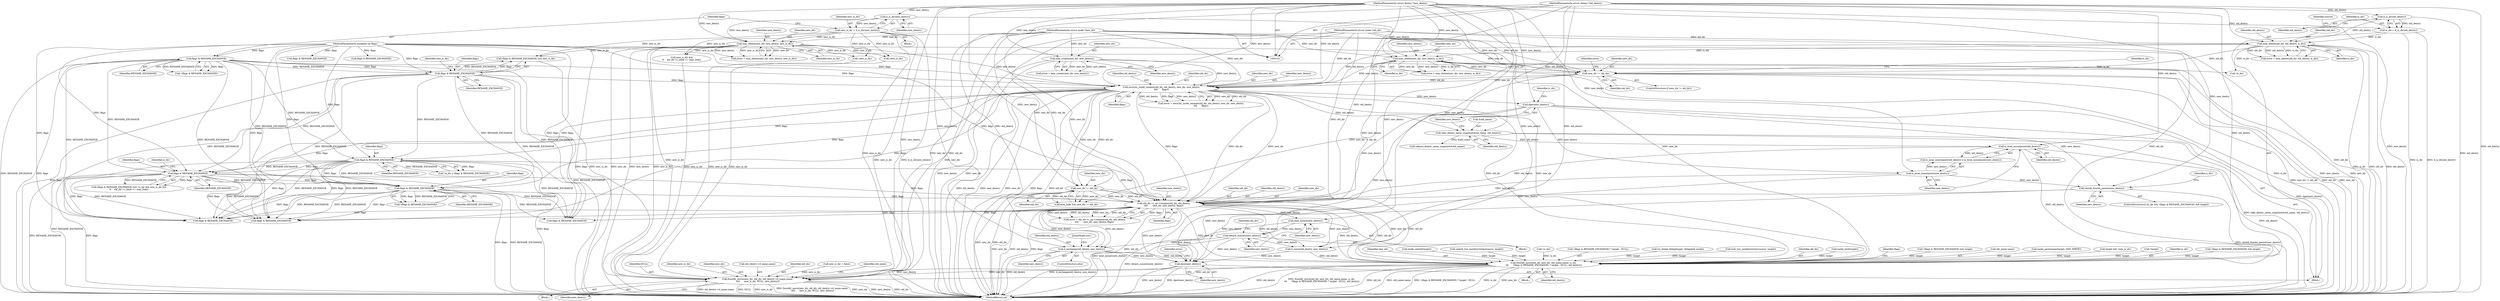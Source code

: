 digraph "0_linux_49d31c2f389acfe83417083e1208422b4091cd9e_0@pointer" {
"1000407" [label="(Call,d_exchange(old_dentry, new_dentry))"];
"1000358" [label="(Call,old_dir->i_op->rename(old_dir, old_dentry,\n\t\t\t\t       new_dir, new_dentry, flags))"];
"1000283" [label="(Call,new_dir != old_dir)"];
"1000238" [label="(Call,security_inode_rename(old_dir, old_dentry, new_dir, new_dentry,\n\t\t\t\t      flags))"];
"1000204" [label="(Call,new_dir != old_dir)"];
"1000185" [label="(Call,may_delete(new_dir, new_dentry, new_is_dir))"];
"1000104" [label="(MethodParameterIn,struct inode *new_dir)"];
"1000169" [label="(Call,d_is_dir(new_dentry))"];
"1000105" [label="(MethodParameterIn,struct dentry *new_dentry)"];
"1000167" [label="(Call,new_is_dir = d_is_dir(new_dentry))"];
"1000162" [label="(Call,may_create(new_dir, new_dentry))"];
"1000178" [label="(Call,may_delete(new_dir, new_dentry, is_dir))"];
"1000148" [label="(Call,may_delete(old_dir, old_dentry, is_dir))"];
"1000102" [label="(MethodParameterIn,struct inode *old_dir)"];
"1000113" [label="(Call,d_is_dir(old_dentry))"];
"1000103" [label="(MethodParameterIn,struct dentry *old_dentry)"];
"1000111" [label="(Call,is_dir = d_is_dir(old_dentry))"];
"1000222" [label="(Call,flags & RENAME_EXCHANGE)"];
"1000173" [label="(Call,flags & RENAME_EXCHANGE)"];
"1000107" [label="(MethodParameterIn,unsigned int flags)"];
"1000275" [label="(Call,is_local_mountpoint(old_dentry))"];
"1000248" [label="(Call,take_dentry_name_snapshot(&old_name, old_dentry))"];
"1000252" [label="(Call,dget(new_dentry))"];
"1000328" [label="(Call,shrink_dcache_parent(new_dentry))"];
"1000277" [label="(Call,is_local_mountpoint(new_dentry))"];
"1000258" [label="(Call,flags & RENAME_EXCHANGE)"];
"1000305" [label="(Call,flags & RENAME_EXCHANGE)"];
"1000324" [label="(Call,flags & RENAME_EXCHANGE)"];
"1000384" [label="(Call,detach_mounts(new_dentry))"];
"1000382" [label="(Call,dont_mount(new_dentry))"];
"1000426" [label="(Call,dput(new_dentry))"];
"1000452" [label="(Call,fsnotify_move(new_dir, old_dir, old_dentry->d_name.name,\n \t\t\t\t      new_is_dir, NULL, new_dentry))"];
"1000432" [label="(Call,fsnotify_move(old_dir, new_dir, old_name.name, is_dir,\n \t\t\t      !(flags & RENAME_EXCHANGE) ? target : NULL, old_dentry))"];
"1000451" [label="(Block,)"];
"1000400" [label="(Call,flags & RENAME_EXCHANGE)"];
"1000305" [label="(Call,flags & RENAME_EXCHANGE)"];
"1000350" [label="(Call,try_break_deleg(target, delegated_inode))"];
"1000261" [label="(Call,lock_two_nondirectories(source, target))"];
"1000433" [label="(Identifier,old_dir)"];
"1000267" [label="(Call,inode_lock(target))"];
"1000164" [label="(Identifier,new_dentry)"];
"1000278" [label="(Identifier,new_dentry)"];
"1000448" [label="(Call,flags & RENAME_EXCHANGE)"];
"1000222" [label="(Call,flags & RENAME_EXCHANGE)"];
"1000166" [label="(Block,)"];
"1000324" [label="(Call,flags & RENAME_EXCHANGE)"];
"1000432" [label="(Call,fsnotify_move(old_dir, new_dir, old_name.name, is_dir,\n \t\t\t      !(flags & RENAME_EXCHANGE) ? target : NULL, old_dentry))"];
"1000281" [label="(Call,max_links && new_dir != old_dir)"];
"1000187" [label="(Identifier,new_dentry)"];
"1000111" [label="(Call,is_dir = d_is_dir(old_dentry))"];
"1000203" [label="(ControlStructure,if (new_dir != old_dir))"];
"1000449" [label="(Identifier,flags)"];
"1000328" [label="(Call,shrink_dcache_parent(new_dentry))"];
"1000176" [label="(Call,error = may_delete(new_dir, new_dentry, is_dir))"];
"1000322" [label="(Call,!(flags & RENAME_EXCHANGE) && target)"];
"1000243" [label="(Identifier,flags)"];
"1000146" [label="(Call,error = may_delete(old_dir, old_dentry, is_dir))"];
"1000236" [label="(Call,error = security_inode_rename(old_dir, old_dentry, new_dir, new_dentry,\n\t\t\t\t      flags))"];
"1000241" [label="(Identifier,new_dir)"];
"1000114" [label="(Identifier,old_dentry)"];
"1000252" [label="(Call,dget(new_dentry))"];
"1000460" [label="(Identifier,new_is_dir)"];
"1000113" [label="(Call,d_is_dir(old_dentry))"];
"1000307" [label="(Identifier,RENAME_EXCHANGE)"];
"1000104" [label="(MethodParameterIn,struct inode *new_dir)"];
"1000462" [label="(Identifier,new_dentry)"];
"1000453" [label="(Identifier,new_dir)"];
"1000441" [label="(Call,flags & RENAME_EXCHANGE)"];
"1000427" [label="(Identifier,new_dentry)"];
"1000186" [label="(Identifier,new_dir)"];
"1000160" [label="(Call,error = may_create(new_dir, new_dentry))"];
"1000325" [label="(Identifier,flags)"];
"1000383" [label="(Identifier,new_dentry)"];
"1000258" [label="(Call,flags & RENAME_EXCHANGE)"];
"1000384" [label="(Call,detach_mounts(new_dentry))"];
"1000224" [label="(Identifier,RENAME_EXCHANGE)"];
"1000410" [label="(JumpTarget,out:)"];
"1000180" [label="(Identifier,new_dentry)"];
"1000260" [label="(Identifier,RENAME_EXCHANGE)"];
"1000311" [label="(Call,new_is_dir &&\n\t\t    old_dir->i_nlink >= max_links)"];
"1000455" [label="(Call,old_dentry->d_name.name)"];
"1000435" [label="(Call,old_name.name)"];
"1000285" [label="(Identifier,old_dir)"];
"1000430" [label="(Identifier,error)"];
"1000179" [label="(Identifier,new_dir)"];
"1000283" [label="(Call,new_dir != old_dir)"];
"1000162" [label="(Call,may_create(new_dir, new_dentry))"];
"1000225" [label="(Identifier,new_is_dir)"];
"1000345" [label="(Call,!new_is_dir)"];
"1000415" [label="(Call,flags & RENAME_EXCHANGE)"];
"1000253" [label="(Identifier,new_dentry)"];
"1000257" [label="(Identifier,is_dir)"];
"1000102" [label="(MethodParameterIn,struct inode *old_dir)"];
"1000242" [label="(Identifier,new_dentry)"];
"1000103" [label="(MethodParameterIn,struct dentry *old_dentry)"];
"1000295" [label="(Call,!new_is_dir)"];
"1000175" [label="(Identifier,RENAME_EXCHANGE)"];
"1000446" [label="(Identifier,old_dentry)"];
"1000408" [label="(Identifier,old_dentry)"];
"1000409" [label="(Identifier,new_dentry)"];
"1000107" [label="(MethodParameterIn,unsigned int flags)"];
"1000151" [label="(Identifier,is_dir)"];
"1000229" [label="(Call,inode_permission(target, MAY_WRITE))"];
"1000248" [label="(Call,take_dentry_name_snapshot(&old_name, old_dentry))"];
"1000343" [label="(Call,target && !new_is_dir)"];
"1000205" [label="(Identifier,new_dir)"];
"1000105" [label="(MethodParameterIn,struct dentry *new_dentry)"];
"1000370" [label="(Call,flags & RENAME_EXCHANGE)"];
"1000238" [label="(Call,security_inode_rename(old_dir, old_dentry, new_dir, new_dentry,\n\t\t\t\t      flags))"];
"1000274" [label="(Call,is_local_mountpoint(old_dentry) || is_local_mountpoint(new_dentry))"];
"1000277" [label="(Call,is_local_mountpoint(new_dentry))"];
"1000157" [label="(Call,!target)"];
"1000426" [label="(Call,dput(new_dentry))"];
"1000251" [label="(Identifier,old_dentry)"];
"1000304" [label="(Call,(flags & RENAME_EXCHANGE) && !is_dir && new_is_dir &&\n\t\t    old_dir->i_nlink >= max_links)"];
"1000438" [label="(Identifier,is_dir)"];
"1000150" [label="(Identifier,old_dentry)"];
"1000169" [label="(Call,d_is_dir(new_dentry))"];
"1000276" [label="(Identifier,old_dentry)"];
"1000306" [label="(Identifier,flags)"];
"1000209" [label="(Identifier,is_dir)"];
"1000392" [label="(Identifier,old_dir)"];
"1000204" [label="(Call,new_dir != old_dir)"];
"1000323" [label="(Call,!(flags & RENAME_EXCHANGE))"];
"1000368" [label="(Call,!(flags & RENAME_EXCHANGE) && target)"];
"1000249" [label="(Call,&old_name)"];
"1000174" [label="(Identifier,flags)"];
"1000310" [label="(Identifier,is_dir)"];
"1000206" [label="(Identifier,old_dir)"];
"1000359" [label="(Identifier,old_dir)"];
"1000188" [label="(Identifier,new_is_dir)"];
"1000452" [label="(Call,fsnotify_move(new_dir, old_dir, old_dentry->d_name.name,\n \t\t\t\t      new_is_dir, NULL, new_dentry))"];
"1000403" [label="(Call,d_move(old_dentry, new_dentry))"];
"1000255" [label="(Call,!is_dir || (flags & RENAME_EXCHANGE))"];
"1000360" [label="(Identifier,old_dentry)"];
"1000454" [label="(Identifier,old_dir)"];
"1000148" [label="(Call,may_delete(old_dir, old_dentry, is_dir))"];
"1000173" [label="(Call,flags & RENAME_EXCHANGE)"];
"1000361" [label="(Identifier,new_dir)"];
"1000167" [label="(Call,new_is_dir = d_is_dir(new_dentry))"];
"1000385" [label="(Identifier,new_dentry)"];
"1000463" [label="(Call,release_dentry_name_snapshot(&old_name))"];
"1000223" [label="(Identifier,flags)"];
"1000434" [label="(Identifier,new_dir)"];
"1000319" [label="(ControlStructure,if (is_dir && !(flags & RENAME_EXCHANGE) && target))"];
"1000326" [label="(Identifier,RENAME_EXCHANGE)"];
"1000424" [label="(Call,inode_unlock(target))"];
"1000468" [label="(MethodReturn,int)"];
"1000406" [label="(ControlStructure,else)"];
"1000418" [label="(Call,unlock_two_nondirectories(source, target))"];
"1000363" [label="(Identifier,flags)"];
"1000284" [label="(Identifier,new_dir)"];
"1000112" [label="(Identifier,is_dir)"];
"1000374" [label="(Block,)"];
"1000178" [label="(Call,may_delete(new_dir, new_dentry, is_dir))"];
"1000413" [label="(Call,!is_dir)"];
"1000163" [label="(Identifier,new_dir)"];
"1000108" [label="(Block,)"];
"1000275" [label="(Call,is_local_mountpoint(old_dentry))"];
"1000128" [label="(Call,new_is_dir = false)"];
"1000170" [label="(Identifier,new_dentry)"];
"1000221" [label="(Call,(flags & RENAME_EXCHANGE) && new_is_dir)"];
"1000382" [label="(Call,dont_mount(new_dentry))"];
"1000117" [label="(Identifier,source)"];
"1000465" [label="(Identifier,old_name)"];
"1000358" [label="(Call,old_dir->i_op->rename(old_dir, old_dentry,\n\t\t\t\t       new_dir, new_dentry, flags))"];
"1000362" [label="(Identifier,new_dentry)"];
"1000183" [label="(Call,error = may_delete(new_dir, new_dentry, new_is_dir))"];
"1000237" [label="(Identifier,error)"];
"1000407" [label="(Call,d_exchange(old_dentry, new_dentry))"];
"1000181" [label="(Identifier,is_dir)"];
"1000329" [label="(Identifier,new_dentry)"];
"1000332" [label="(Identifier,is_dir)"];
"1000431" [label="(Block,)"];
"1000439" [label="(Call,!(flags & RENAME_EXCHANGE) ? target : NULL)"];
"1000168" [label="(Identifier,new_is_dir)"];
"1000185" [label="(Call,may_delete(new_dir, new_dentry, new_is_dir))"];
"1000461" [label="(Identifier,NULL)"];
"1000149" [label="(Identifier,old_dir)"];
"1000256" [label="(Call,!is_dir)"];
"1000259" [label="(Identifier,flags)"];
"1000356" [label="(Call,error = old_dir->i_op->rename(old_dir, old_dentry,\n\t\t\t\t       new_dir, new_dentry, flags))"];
"1000172" [label="(Call,!(flags & RENAME_EXCHANGE))"];
"1000240" [label="(Identifier,old_dentry)"];
"1000239" [label="(Identifier,old_dir)"];
"1000407" -> "1000406"  [label="AST: "];
"1000407" -> "1000409"  [label="CFG: "];
"1000408" -> "1000407"  [label="AST: "];
"1000409" -> "1000407"  [label="AST: "];
"1000410" -> "1000407"  [label="CFG: "];
"1000407" -> "1000468"  [label="DDG: d_exchange(old_dentry, new_dentry)"];
"1000407" -> "1000468"  [label="DDG: old_dentry"];
"1000358" -> "1000407"  [label="DDG: old_dentry"];
"1000358" -> "1000407"  [label="DDG: new_dentry"];
"1000103" -> "1000407"  [label="DDG: old_dentry"];
"1000384" -> "1000407"  [label="DDG: new_dentry"];
"1000105" -> "1000407"  [label="DDG: new_dentry"];
"1000407" -> "1000426"  [label="DDG: new_dentry"];
"1000407" -> "1000432"  [label="DDG: old_dentry"];
"1000358" -> "1000356"  [label="AST: "];
"1000358" -> "1000363"  [label="CFG: "];
"1000359" -> "1000358"  [label="AST: "];
"1000360" -> "1000358"  [label="AST: "];
"1000361" -> "1000358"  [label="AST: "];
"1000362" -> "1000358"  [label="AST: "];
"1000363" -> "1000358"  [label="AST: "];
"1000356" -> "1000358"  [label="CFG: "];
"1000358" -> "1000468"  [label="DDG: new_dir"];
"1000358" -> "1000468"  [label="DDG: old_dentry"];
"1000358" -> "1000468"  [label="DDG: flags"];
"1000358" -> "1000468"  [label="DDG: old_dir"];
"1000358" -> "1000356"  [label="DDG: flags"];
"1000358" -> "1000356"  [label="DDG: new_dentry"];
"1000358" -> "1000356"  [label="DDG: old_dentry"];
"1000358" -> "1000356"  [label="DDG: new_dir"];
"1000358" -> "1000356"  [label="DDG: old_dir"];
"1000283" -> "1000358"  [label="DDG: old_dir"];
"1000283" -> "1000358"  [label="DDG: new_dir"];
"1000238" -> "1000358"  [label="DDG: old_dir"];
"1000238" -> "1000358"  [label="DDG: new_dir"];
"1000238" -> "1000358"  [label="DDG: flags"];
"1000102" -> "1000358"  [label="DDG: old_dir"];
"1000275" -> "1000358"  [label="DDG: old_dentry"];
"1000103" -> "1000358"  [label="DDG: old_dentry"];
"1000104" -> "1000358"  [label="DDG: new_dir"];
"1000252" -> "1000358"  [label="DDG: new_dentry"];
"1000328" -> "1000358"  [label="DDG: new_dentry"];
"1000277" -> "1000358"  [label="DDG: new_dentry"];
"1000105" -> "1000358"  [label="DDG: new_dentry"];
"1000258" -> "1000358"  [label="DDG: flags"];
"1000305" -> "1000358"  [label="DDG: flags"];
"1000324" -> "1000358"  [label="DDG: flags"];
"1000107" -> "1000358"  [label="DDG: flags"];
"1000358" -> "1000370"  [label="DDG: flags"];
"1000358" -> "1000382"  [label="DDG: new_dentry"];
"1000358" -> "1000403"  [label="DDG: old_dentry"];
"1000358" -> "1000403"  [label="DDG: new_dentry"];
"1000358" -> "1000415"  [label="DDG: flags"];
"1000358" -> "1000426"  [label="DDG: new_dentry"];
"1000358" -> "1000432"  [label="DDG: old_dir"];
"1000358" -> "1000432"  [label="DDG: new_dir"];
"1000358" -> "1000432"  [label="DDG: old_dentry"];
"1000358" -> "1000441"  [label="DDG: flags"];
"1000283" -> "1000281"  [label="AST: "];
"1000283" -> "1000285"  [label="CFG: "];
"1000284" -> "1000283"  [label="AST: "];
"1000285" -> "1000283"  [label="AST: "];
"1000281" -> "1000283"  [label="CFG: "];
"1000283" -> "1000468"  [label="DDG: old_dir"];
"1000283" -> "1000468"  [label="DDG: new_dir"];
"1000283" -> "1000281"  [label="DDG: new_dir"];
"1000283" -> "1000281"  [label="DDG: old_dir"];
"1000238" -> "1000283"  [label="DDG: new_dir"];
"1000238" -> "1000283"  [label="DDG: old_dir"];
"1000104" -> "1000283"  [label="DDG: new_dir"];
"1000102" -> "1000283"  [label="DDG: old_dir"];
"1000283" -> "1000432"  [label="DDG: old_dir"];
"1000283" -> "1000432"  [label="DDG: new_dir"];
"1000238" -> "1000236"  [label="AST: "];
"1000238" -> "1000243"  [label="CFG: "];
"1000239" -> "1000238"  [label="AST: "];
"1000240" -> "1000238"  [label="AST: "];
"1000241" -> "1000238"  [label="AST: "];
"1000242" -> "1000238"  [label="AST: "];
"1000243" -> "1000238"  [label="AST: "];
"1000236" -> "1000238"  [label="CFG: "];
"1000238" -> "1000468"  [label="DDG: old_dir"];
"1000238" -> "1000468"  [label="DDG: old_dentry"];
"1000238" -> "1000468"  [label="DDG: new_dentry"];
"1000238" -> "1000468"  [label="DDG: new_dir"];
"1000238" -> "1000468"  [label="DDG: flags"];
"1000238" -> "1000236"  [label="DDG: new_dir"];
"1000238" -> "1000236"  [label="DDG: old_dir"];
"1000238" -> "1000236"  [label="DDG: old_dentry"];
"1000238" -> "1000236"  [label="DDG: flags"];
"1000238" -> "1000236"  [label="DDG: new_dentry"];
"1000204" -> "1000238"  [label="DDG: old_dir"];
"1000204" -> "1000238"  [label="DDG: new_dir"];
"1000102" -> "1000238"  [label="DDG: old_dir"];
"1000148" -> "1000238"  [label="DDG: old_dentry"];
"1000103" -> "1000238"  [label="DDG: old_dentry"];
"1000104" -> "1000238"  [label="DDG: new_dir"];
"1000162" -> "1000238"  [label="DDG: new_dentry"];
"1000185" -> "1000238"  [label="DDG: new_dentry"];
"1000178" -> "1000238"  [label="DDG: new_dentry"];
"1000105" -> "1000238"  [label="DDG: new_dentry"];
"1000222" -> "1000238"  [label="DDG: flags"];
"1000173" -> "1000238"  [label="DDG: flags"];
"1000107" -> "1000238"  [label="DDG: flags"];
"1000238" -> "1000248"  [label="DDG: old_dentry"];
"1000238" -> "1000252"  [label="DDG: new_dentry"];
"1000238" -> "1000258"  [label="DDG: flags"];
"1000238" -> "1000305"  [label="DDG: flags"];
"1000238" -> "1000324"  [label="DDG: flags"];
"1000238" -> "1000415"  [label="DDG: flags"];
"1000238" -> "1000432"  [label="DDG: old_dir"];
"1000238" -> "1000432"  [label="DDG: new_dir"];
"1000238" -> "1000441"  [label="DDG: flags"];
"1000204" -> "1000203"  [label="AST: "];
"1000204" -> "1000206"  [label="CFG: "];
"1000205" -> "1000204"  [label="AST: "];
"1000206" -> "1000204"  [label="AST: "];
"1000209" -> "1000204"  [label="CFG: "];
"1000237" -> "1000204"  [label="CFG: "];
"1000204" -> "1000468"  [label="DDG: old_dir"];
"1000204" -> "1000468"  [label="DDG: new_dir"];
"1000204" -> "1000468"  [label="DDG: new_dir != old_dir"];
"1000185" -> "1000204"  [label="DDG: new_dir"];
"1000162" -> "1000204"  [label="DDG: new_dir"];
"1000178" -> "1000204"  [label="DDG: new_dir"];
"1000104" -> "1000204"  [label="DDG: new_dir"];
"1000148" -> "1000204"  [label="DDG: old_dir"];
"1000102" -> "1000204"  [label="DDG: old_dir"];
"1000204" -> "1000281"  [label="DDG: new_dir != old_dir"];
"1000185" -> "1000183"  [label="AST: "];
"1000185" -> "1000188"  [label="CFG: "];
"1000186" -> "1000185"  [label="AST: "];
"1000187" -> "1000185"  [label="AST: "];
"1000188" -> "1000185"  [label="AST: "];
"1000183" -> "1000185"  [label="CFG: "];
"1000185" -> "1000468"  [label="DDG: new_is_dir"];
"1000185" -> "1000468"  [label="DDG: new_dir"];
"1000185" -> "1000468"  [label="DDG: new_dentry"];
"1000185" -> "1000183"  [label="DDG: new_dir"];
"1000185" -> "1000183"  [label="DDG: new_dentry"];
"1000185" -> "1000183"  [label="DDG: new_is_dir"];
"1000104" -> "1000185"  [label="DDG: new_dir"];
"1000169" -> "1000185"  [label="DDG: new_dentry"];
"1000105" -> "1000185"  [label="DDG: new_dentry"];
"1000167" -> "1000185"  [label="DDG: new_is_dir"];
"1000185" -> "1000221"  [label="DDG: new_is_dir"];
"1000185" -> "1000295"  [label="DDG: new_is_dir"];
"1000185" -> "1000311"  [label="DDG: new_is_dir"];
"1000185" -> "1000345"  [label="DDG: new_is_dir"];
"1000185" -> "1000452"  [label="DDG: new_is_dir"];
"1000104" -> "1000101"  [label="AST: "];
"1000104" -> "1000468"  [label="DDG: new_dir"];
"1000104" -> "1000162"  [label="DDG: new_dir"];
"1000104" -> "1000178"  [label="DDG: new_dir"];
"1000104" -> "1000432"  [label="DDG: new_dir"];
"1000104" -> "1000452"  [label="DDG: new_dir"];
"1000169" -> "1000167"  [label="AST: "];
"1000169" -> "1000170"  [label="CFG: "];
"1000170" -> "1000169"  [label="AST: "];
"1000167" -> "1000169"  [label="CFG: "];
"1000169" -> "1000167"  [label="DDG: new_dentry"];
"1000105" -> "1000169"  [label="DDG: new_dentry"];
"1000169" -> "1000178"  [label="DDG: new_dentry"];
"1000105" -> "1000101"  [label="AST: "];
"1000105" -> "1000468"  [label="DDG: new_dentry"];
"1000105" -> "1000162"  [label="DDG: new_dentry"];
"1000105" -> "1000178"  [label="DDG: new_dentry"];
"1000105" -> "1000252"  [label="DDG: new_dentry"];
"1000105" -> "1000277"  [label="DDG: new_dentry"];
"1000105" -> "1000328"  [label="DDG: new_dentry"];
"1000105" -> "1000382"  [label="DDG: new_dentry"];
"1000105" -> "1000384"  [label="DDG: new_dentry"];
"1000105" -> "1000403"  [label="DDG: new_dentry"];
"1000105" -> "1000426"  [label="DDG: new_dentry"];
"1000105" -> "1000452"  [label="DDG: new_dentry"];
"1000167" -> "1000166"  [label="AST: "];
"1000168" -> "1000167"  [label="AST: "];
"1000174" -> "1000167"  [label="CFG: "];
"1000167" -> "1000468"  [label="DDG: new_is_dir"];
"1000167" -> "1000468"  [label="DDG: d_is_dir(new_dentry)"];
"1000167" -> "1000221"  [label="DDG: new_is_dir"];
"1000167" -> "1000295"  [label="DDG: new_is_dir"];
"1000167" -> "1000311"  [label="DDG: new_is_dir"];
"1000167" -> "1000345"  [label="DDG: new_is_dir"];
"1000167" -> "1000452"  [label="DDG: new_is_dir"];
"1000162" -> "1000160"  [label="AST: "];
"1000162" -> "1000164"  [label="CFG: "];
"1000163" -> "1000162"  [label="AST: "];
"1000164" -> "1000162"  [label="AST: "];
"1000160" -> "1000162"  [label="CFG: "];
"1000162" -> "1000468"  [label="DDG: new_dentry"];
"1000162" -> "1000468"  [label="DDG: new_dir"];
"1000162" -> "1000160"  [label="DDG: new_dir"];
"1000162" -> "1000160"  [label="DDG: new_dentry"];
"1000178" -> "1000176"  [label="AST: "];
"1000178" -> "1000181"  [label="CFG: "];
"1000179" -> "1000178"  [label="AST: "];
"1000180" -> "1000178"  [label="AST: "];
"1000181" -> "1000178"  [label="AST: "];
"1000176" -> "1000178"  [label="CFG: "];
"1000178" -> "1000468"  [label="DDG: new_dir"];
"1000178" -> "1000468"  [label="DDG: is_dir"];
"1000178" -> "1000468"  [label="DDG: new_dentry"];
"1000178" -> "1000176"  [label="DDG: new_dir"];
"1000178" -> "1000176"  [label="DDG: new_dentry"];
"1000178" -> "1000176"  [label="DDG: is_dir"];
"1000148" -> "1000178"  [label="DDG: is_dir"];
"1000178" -> "1000256"  [label="DDG: is_dir"];
"1000148" -> "1000146"  [label="AST: "];
"1000148" -> "1000151"  [label="CFG: "];
"1000149" -> "1000148"  [label="AST: "];
"1000150" -> "1000148"  [label="AST: "];
"1000151" -> "1000148"  [label="AST: "];
"1000146" -> "1000148"  [label="CFG: "];
"1000148" -> "1000468"  [label="DDG: is_dir"];
"1000148" -> "1000468"  [label="DDG: old_dir"];
"1000148" -> "1000468"  [label="DDG: old_dentry"];
"1000148" -> "1000146"  [label="DDG: old_dir"];
"1000148" -> "1000146"  [label="DDG: old_dentry"];
"1000148" -> "1000146"  [label="DDG: is_dir"];
"1000102" -> "1000148"  [label="DDG: old_dir"];
"1000113" -> "1000148"  [label="DDG: old_dentry"];
"1000103" -> "1000148"  [label="DDG: old_dentry"];
"1000111" -> "1000148"  [label="DDG: is_dir"];
"1000148" -> "1000256"  [label="DDG: is_dir"];
"1000102" -> "1000101"  [label="AST: "];
"1000102" -> "1000468"  [label="DDG: old_dir"];
"1000102" -> "1000432"  [label="DDG: old_dir"];
"1000102" -> "1000452"  [label="DDG: old_dir"];
"1000113" -> "1000111"  [label="AST: "];
"1000113" -> "1000114"  [label="CFG: "];
"1000114" -> "1000113"  [label="AST: "];
"1000111" -> "1000113"  [label="CFG: "];
"1000113" -> "1000468"  [label="DDG: old_dentry"];
"1000113" -> "1000111"  [label="DDG: old_dentry"];
"1000103" -> "1000113"  [label="DDG: old_dentry"];
"1000103" -> "1000101"  [label="AST: "];
"1000103" -> "1000468"  [label="DDG: old_dentry"];
"1000103" -> "1000248"  [label="DDG: old_dentry"];
"1000103" -> "1000275"  [label="DDG: old_dentry"];
"1000103" -> "1000403"  [label="DDG: old_dentry"];
"1000103" -> "1000432"  [label="DDG: old_dentry"];
"1000111" -> "1000108"  [label="AST: "];
"1000112" -> "1000111"  [label="AST: "];
"1000117" -> "1000111"  [label="CFG: "];
"1000111" -> "1000468"  [label="DDG: is_dir"];
"1000111" -> "1000468"  [label="DDG: d_is_dir(old_dentry)"];
"1000222" -> "1000221"  [label="AST: "];
"1000222" -> "1000224"  [label="CFG: "];
"1000223" -> "1000222"  [label="AST: "];
"1000224" -> "1000222"  [label="AST: "];
"1000225" -> "1000222"  [label="CFG: "];
"1000221" -> "1000222"  [label="CFG: "];
"1000222" -> "1000468"  [label="DDG: flags"];
"1000222" -> "1000468"  [label="DDG: RENAME_EXCHANGE"];
"1000222" -> "1000221"  [label="DDG: flags"];
"1000222" -> "1000221"  [label="DDG: RENAME_EXCHANGE"];
"1000173" -> "1000222"  [label="DDG: flags"];
"1000173" -> "1000222"  [label="DDG: RENAME_EXCHANGE"];
"1000107" -> "1000222"  [label="DDG: flags"];
"1000222" -> "1000258"  [label="DDG: RENAME_EXCHANGE"];
"1000222" -> "1000305"  [label="DDG: RENAME_EXCHANGE"];
"1000222" -> "1000324"  [label="DDG: RENAME_EXCHANGE"];
"1000222" -> "1000370"  [label="DDG: RENAME_EXCHANGE"];
"1000222" -> "1000415"  [label="DDG: RENAME_EXCHANGE"];
"1000222" -> "1000441"  [label="DDG: RENAME_EXCHANGE"];
"1000173" -> "1000172"  [label="AST: "];
"1000173" -> "1000175"  [label="CFG: "];
"1000174" -> "1000173"  [label="AST: "];
"1000175" -> "1000173"  [label="AST: "];
"1000172" -> "1000173"  [label="CFG: "];
"1000173" -> "1000468"  [label="DDG: flags"];
"1000173" -> "1000468"  [label="DDG: RENAME_EXCHANGE"];
"1000173" -> "1000172"  [label="DDG: flags"];
"1000173" -> "1000172"  [label="DDG: RENAME_EXCHANGE"];
"1000107" -> "1000173"  [label="DDG: flags"];
"1000173" -> "1000258"  [label="DDG: RENAME_EXCHANGE"];
"1000173" -> "1000305"  [label="DDG: RENAME_EXCHANGE"];
"1000173" -> "1000324"  [label="DDG: RENAME_EXCHANGE"];
"1000173" -> "1000370"  [label="DDG: RENAME_EXCHANGE"];
"1000173" -> "1000415"  [label="DDG: RENAME_EXCHANGE"];
"1000173" -> "1000441"  [label="DDG: RENAME_EXCHANGE"];
"1000107" -> "1000101"  [label="AST: "];
"1000107" -> "1000468"  [label="DDG: flags"];
"1000107" -> "1000258"  [label="DDG: flags"];
"1000107" -> "1000305"  [label="DDG: flags"];
"1000107" -> "1000324"  [label="DDG: flags"];
"1000107" -> "1000370"  [label="DDG: flags"];
"1000107" -> "1000400"  [label="DDG: flags"];
"1000107" -> "1000415"  [label="DDG: flags"];
"1000107" -> "1000441"  [label="DDG: flags"];
"1000107" -> "1000448"  [label="DDG: flags"];
"1000275" -> "1000274"  [label="AST: "];
"1000275" -> "1000276"  [label="CFG: "];
"1000276" -> "1000275"  [label="AST: "];
"1000278" -> "1000275"  [label="CFG: "];
"1000274" -> "1000275"  [label="CFG: "];
"1000275" -> "1000468"  [label="DDG: old_dentry"];
"1000275" -> "1000274"  [label="DDG: old_dentry"];
"1000248" -> "1000275"  [label="DDG: old_dentry"];
"1000275" -> "1000432"  [label="DDG: old_dentry"];
"1000248" -> "1000108"  [label="AST: "];
"1000248" -> "1000251"  [label="CFG: "];
"1000249" -> "1000248"  [label="AST: "];
"1000251" -> "1000248"  [label="AST: "];
"1000253" -> "1000248"  [label="CFG: "];
"1000248" -> "1000468"  [label="DDG: take_dentry_name_snapshot(&old_name, old_dentry)"];
"1000248" -> "1000463"  [label="DDG: &old_name"];
"1000252" -> "1000108"  [label="AST: "];
"1000252" -> "1000253"  [label="CFG: "];
"1000253" -> "1000252"  [label="AST: "];
"1000257" -> "1000252"  [label="CFG: "];
"1000252" -> "1000468"  [label="DDG: dget(new_dentry)"];
"1000252" -> "1000277"  [label="DDG: new_dentry"];
"1000252" -> "1000328"  [label="DDG: new_dentry"];
"1000252" -> "1000426"  [label="DDG: new_dentry"];
"1000328" -> "1000319"  [label="AST: "];
"1000328" -> "1000329"  [label="CFG: "];
"1000329" -> "1000328"  [label="AST: "];
"1000332" -> "1000328"  [label="CFG: "];
"1000328" -> "1000468"  [label="DDG: shrink_dcache_parent(new_dentry)"];
"1000277" -> "1000328"  [label="DDG: new_dentry"];
"1000328" -> "1000426"  [label="DDG: new_dentry"];
"1000277" -> "1000274"  [label="AST: "];
"1000277" -> "1000278"  [label="CFG: "];
"1000278" -> "1000277"  [label="AST: "];
"1000274" -> "1000277"  [label="CFG: "];
"1000277" -> "1000274"  [label="DDG: new_dentry"];
"1000277" -> "1000426"  [label="DDG: new_dentry"];
"1000258" -> "1000255"  [label="AST: "];
"1000258" -> "1000260"  [label="CFG: "];
"1000259" -> "1000258"  [label="AST: "];
"1000260" -> "1000258"  [label="AST: "];
"1000255" -> "1000258"  [label="CFG: "];
"1000258" -> "1000468"  [label="DDG: flags"];
"1000258" -> "1000468"  [label="DDG: RENAME_EXCHANGE"];
"1000258" -> "1000255"  [label="DDG: flags"];
"1000258" -> "1000255"  [label="DDG: RENAME_EXCHANGE"];
"1000258" -> "1000305"  [label="DDG: flags"];
"1000258" -> "1000305"  [label="DDG: RENAME_EXCHANGE"];
"1000258" -> "1000324"  [label="DDG: flags"];
"1000258" -> "1000324"  [label="DDG: RENAME_EXCHANGE"];
"1000258" -> "1000370"  [label="DDG: RENAME_EXCHANGE"];
"1000258" -> "1000415"  [label="DDG: flags"];
"1000258" -> "1000415"  [label="DDG: RENAME_EXCHANGE"];
"1000258" -> "1000441"  [label="DDG: flags"];
"1000258" -> "1000441"  [label="DDG: RENAME_EXCHANGE"];
"1000305" -> "1000304"  [label="AST: "];
"1000305" -> "1000307"  [label="CFG: "];
"1000306" -> "1000305"  [label="AST: "];
"1000307" -> "1000305"  [label="AST: "];
"1000310" -> "1000305"  [label="CFG: "];
"1000304" -> "1000305"  [label="CFG: "];
"1000305" -> "1000468"  [label="DDG: RENAME_EXCHANGE"];
"1000305" -> "1000468"  [label="DDG: flags"];
"1000305" -> "1000304"  [label="DDG: flags"];
"1000305" -> "1000304"  [label="DDG: RENAME_EXCHANGE"];
"1000305" -> "1000324"  [label="DDG: flags"];
"1000305" -> "1000324"  [label="DDG: RENAME_EXCHANGE"];
"1000305" -> "1000370"  [label="DDG: RENAME_EXCHANGE"];
"1000305" -> "1000415"  [label="DDG: flags"];
"1000305" -> "1000415"  [label="DDG: RENAME_EXCHANGE"];
"1000305" -> "1000441"  [label="DDG: flags"];
"1000305" -> "1000441"  [label="DDG: RENAME_EXCHANGE"];
"1000324" -> "1000323"  [label="AST: "];
"1000324" -> "1000326"  [label="CFG: "];
"1000325" -> "1000324"  [label="AST: "];
"1000326" -> "1000324"  [label="AST: "];
"1000323" -> "1000324"  [label="CFG: "];
"1000324" -> "1000468"  [label="DDG: RENAME_EXCHANGE"];
"1000324" -> "1000468"  [label="DDG: flags"];
"1000324" -> "1000323"  [label="DDG: flags"];
"1000324" -> "1000323"  [label="DDG: RENAME_EXCHANGE"];
"1000324" -> "1000370"  [label="DDG: RENAME_EXCHANGE"];
"1000324" -> "1000415"  [label="DDG: flags"];
"1000324" -> "1000415"  [label="DDG: RENAME_EXCHANGE"];
"1000324" -> "1000441"  [label="DDG: flags"];
"1000324" -> "1000441"  [label="DDG: RENAME_EXCHANGE"];
"1000384" -> "1000374"  [label="AST: "];
"1000384" -> "1000385"  [label="CFG: "];
"1000385" -> "1000384"  [label="AST: "];
"1000392" -> "1000384"  [label="CFG: "];
"1000384" -> "1000468"  [label="DDG: detach_mounts(new_dentry)"];
"1000382" -> "1000384"  [label="DDG: new_dentry"];
"1000384" -> "1000403"  [label="DDG: new_dentry"];
"1000384" -> "1000426"  [label="DDG: new_dentry"];
"1000382" -> "1000374"  [label="AST: "];
"1000382" -> "1000383"  [label="CFG: "];
"1000383" -> "1000382"  [label="AST: "];
"1000385" -> "1000382"  [label="CFG: "];
"1000382" -> "1000468"  [label="DDG: dont_mount(new_dentry)"];
"1000426" -> "1000108"  [label="AST: "];
"1000426" -> "1000427"  [label="CFG: "];
"1000427" -> "1000426"  [label="AST: "];
"1000430" -> "1000426"  [label="CFG: "];
"1000426" -> "1000468"  [label="DDG: new_dentry"];
"1000426" -> "1000468"  [label="DDG: dput(new_dentry)"];
"1000403" -> "1000426"  [label="DDG: new_dentry"];
"1000426" -> "1000452"  [label="DDG: new_dentry"];
"1000452" -> "1000451"  [label="AST: "];
"1000452" -> "1000462"  [label="CFG: "];
"1000453" -> "1000452"  [label="AST: "];
"1000454" -> "1000452"  [label="AST: "];
"1000455" -> "1000452"  [label="AST: "];
"1000460" -> "1000452"  [label="AST: "];
"1000461" -> "1000452"  [label="AST: "];
"1000462" -> "1000452"  [label="AST: "];
"1000465" -> "1000452"  [label="CFG: "];
"1000452" -> "1000468"  [label="DDG: old_dentry->d_name.name"];
"1000452" -> "1000468"  [label="DDG: NULL"];
"1000452" -> "1000468"  [label="DDG: new_is_dir"];
"1000452" -> "1000468"  [label="DDG: fsnotify_move(new_dir, old_dir, old_dentry->d_name.name,\n \t\t\t\t      new_is_dir, NULL, new_dentry)"];
"1000452" -> "1000468"  [label="DDG: new_dir"];
"1000452" -> "1000468"  [label="DDG: new_dentry"];
"1000452" -> "1000468"  [label="DDG: old_dir"];
"1000432" -> "1000452"  [label="DDG: new_dir"];
"1000432" -> "1000452"  [label="DDG: old_dir"];
"1000295" -> "1000452"  [label="DDG: new_is_dir"];
"1000128" -> "1000452"  [label="DDG: new_is_dir"];
"1000345" -> "1000452"  [label="DDG: new_is_dir"];
"1000311" -> "1000452"  [label="DDG: new_is_dir"];
"1000221" -> "1000452"  [label="DDG: new_is_dir"];
"1000432" -> "1000431"  [label="AST: "];
"1000432" -> "1000446"  [label="CFG: "];
"1000433" -> "1000432"  [label="AST: "];
"1000434" -> "1000432"  [label="AST: "];
"1000435" -> "1000432"  [label="AST: "];
"1000438" -> "1000432"  [label="AST: "];
"1000439" -> "1000432"  [label="AST: "];
"1000446" -> "1000432"  [label="AST: "];
"1000449" -> "1000432"  [label="CFG: "];
"1000432" -> "1000468"  [label="DDG: is_dir"];
"1000432" -> "1000468"  [label="DDG: new_dir"];
"1000432" -> "1000468"  [label="DDG: old_dentry"];
"1000432" -> "1000468"  [label="DDG: fsnotify_move(old_dir, new_dir, old_name.name, is_dir,\n \t\t\t      !(flags & RENAME_EXCHANGE) ? target : NULL, old_dentry)"];
"1000432" -> "1000468"  [label="DDG: old_dir"];
"1000432" -> "1000468"  [label="DDG: old_name.name"];
"1000432" -> "1000468"  [label="DDG: !(flags & RENAME_EXCHANGE) ? target : NULL"];
"1000413" -> "1000432"  [label="DDG: is_dir"];
"1000343" -> "1000432"  [label="DDG: target"];
"1000350" -> "1000432"  [label="DDG: target"];
"1000261" -> "1000432"  [label="DDG: target"];
"1000229" -> "1000432"  [label="DDG: target"];
"1000322" -> "1000432"  [label="DDG: target"];
"1000267" -> "1000432"  [label="DDG: target"];
"1000418" -> "1000432"  [label="DDG: target"];
"1000157" -> "1000432"  [label="DDG: target"];
"1000424" -> "1000432"  [label="DDG: target"];
"1000368" -> "1000432"  [label="DDG: target"];
"1000403" -> "1000432"  [label="DDG: old_dentry"];
}
